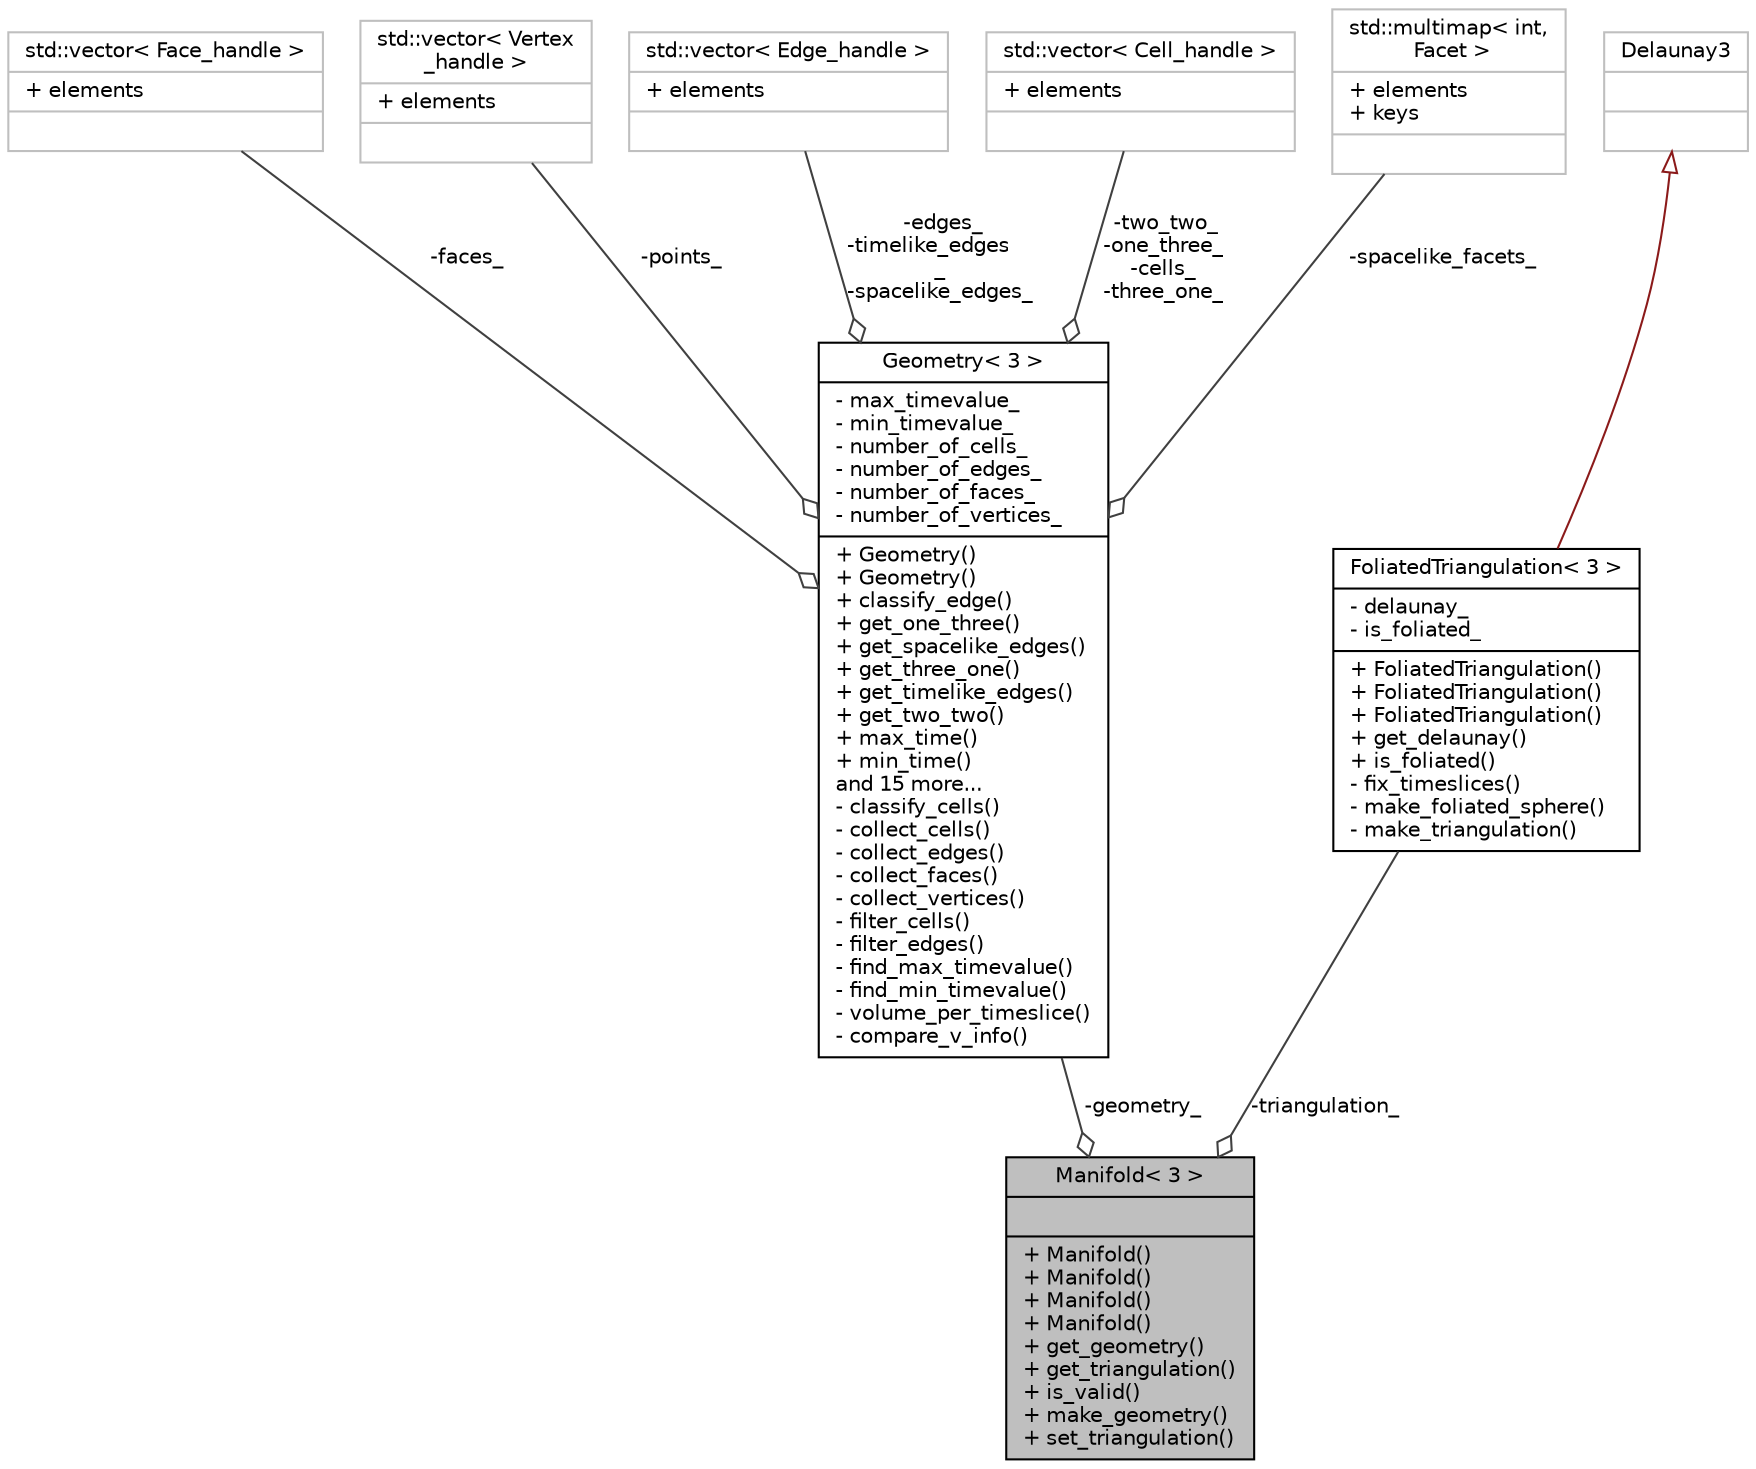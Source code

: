 digraph "Manifold&lt; 3 &gt;"
{
  edge [fontname="Helvetica",fontsize="10",labelfontname="Helvetica",labelfontsize="10"];
  node [fontname="Helvetica",fontsize="10",shape=record];
  Node1 [label="{Manifold\< 3 \>\n||+ Manifold()\l+ Manifold()\l+ Manifold()\l+ Manifold()\l+ get_geometry()\l+ get_triangulation()\l+ is_valid()\l+ make_geometry()\l+ set_triangulation()\l}",height=0.2,width=0.4,color="black", fillcolor="grey75", style="filled", fontcolor="black"];
  Node2 -> Node1 [color="grey25",fontsize="10",style="solid",label=" -geometry_" ,arrowhead="odiamond",fontname="Helvetica"];
  Node2 [label="{Geometry\< 3 \>\n|- max_timevalue_\l- min_timevalue_\l- number_of_cells_\l- number_of_edges_\l- number_of_faces_\l- number_of_vertices_\l|+ Geometry()\l+ Geometry()\l+ classify_edge()\l+ get_one_three()\l+ get_spacelike_edges()\l+ get_three_one()\l+ get_timelike_edges()\l+ get_two_two()\l+ max_time()\l+ min_time()\land 15 more...\l- classify_cells()\l- collect_cells()\l- collect_edges()\l- collect_faces()\l- collect_vertices()\l- filter_cells()\l- filter_edges()\l- find_max_timevalue()\l- find_min_timevalue()\l- volume_per_timeslice()\l- compare_v_info()\l}",height=0.2,width=0.4,color="black", fillcolor="white", style="filled",URL="$class_geometry_3_013_01_4.html",tooltip="3D Geometry "];
  Node3 -> Node2 [color="grey25",fontsize="10",style="solid",label=" -faces_" ,arrowhead="odiamond",fontname="Helvetica"];
  Node3 [label="{std::vector\< Face_handle \>\n|+ elements\l|}",height=0.2,width=0.4,color="grey75", fillcolor="white", style="filled"];
  Node4 -> Node2 [color="grey25",fontsize="10",style="solid",label=" -points_" ,arrowhead="odiamond",fontname="Helvetica"];
  Node4 [label="{std::vector\< Vertex\l_handle \>\n|+ elements\l|}",height=0.2,width=0.4,color="grey75", fillcolor="white", style="filled"];
  Node5 -> Node2 [color="grey25",fontsize="10",style="solid",label=" -edges_\n-timelike_edges\l_\n-spacelike_edges_" ,arrowhead="odiamond",fontname="Helvetica"];
  Node5 [label="{std::vector\< Edge_handle \>\n|+ elements\l|}",height=0.2,width=0.4,color="grey75", fillcolor="white", style="filled"];
  Node6 -> Node2 [color="grey25",fontsize="10",style="solid",label=" -two_two_\n-one_three_\n-cells_\n-three_one_" ,arrowhead="odiamond",fontname="Helvetica"];
  Node6 [label="{std::vector\< Cell_handle \>\n|+ elements\l|}",height=0.2,width=0.4,color="grey75", fillcolor="white", style="filled"];
  Node7 -> Node2 [color="grey25",fontsize="10",style="solid",label=" -spacelike_facets_" ,arrowhead="odiamond",fontname="Helvetica"];
  Node7 [label="{std::multimap\< int,\l Facet \>\n|+ elements\l+ keys\l|}",height=0.2,width=0.4,color="grey75", fillcolor="white", style="filled"];
  Node8 -> Node1 [color="grey25",fontsize="10",style="solid",label=" -triangulation_" ,arrowhead="odiamond",fontname="Helvetica"];
  Node8 [label="{FoliatedTriangulation\< 3 \>\n|- delaunay_\l- is_foliated_\l|+ FoliatedTriangulation()\l+ FoliatedTriangulation()\l+ FoliatedTriangulation()\l+ get_delaunay()\l+ is_foliated()\l- fix_timeslices()\l- make_foliated_sphere()\l- make_triangulation()\l}",height=0.2,width=0.4,color="black", fillcolor="white", style="filled",URL="$class_foliated_triangulation_3_013_01_4.html",tooltip="3D Triangulation "];
  Node9 -> Node8 [dir="back",color="firebrick4",fontsize="10",style="solid",arrowtail="onormal",fontname="Helvetica"];
  Node9 [label="{Delaunay3\n||}",height=0.2,width=0.4,color="grey75", fillcolor="white", style="filled"];
}
